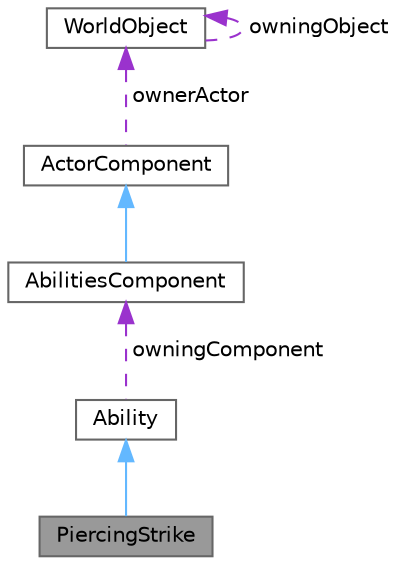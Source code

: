 digraph "PiercingStrike"
{
 // LATEX_PDF_SIZE
  bgcolor="transparent";
  edge [fontname=Helvetica,fontsize=10,labelfontname=Helvetica,labelfontsize=10];
  node [fontname=Helvetica,fontsize=10,shape=box,height=0.2,width=0.4];
  Node1 [label="PiercingStrike",height=0.2,width=0.4,color="gray40", fillcolor="grey60", style="filled", fontcolor="black",tooltip=" "];
  Node2 -> Node1 [dir="back",color="steelblue1",style="solid"];
  Node2 [label="Ability",height=0.2,width=0.4,color="gray40", fillcolor="white", style="filled",URL="$class_ability.html",tooltip="A base ability class, designed to be inherited and provided with functionality"];
  Node3 -> Node2 [dir="back",color="darkorchid3",style="dashed",label=" owningComponent" ];
  Node3 [label="AbilitiesComponent",height=0.2,width=0.4,color="gray40", fillcolor="white", style="filled",URL="$class_abilities_component.html",tooltip="A component allowing the object to use abilities @NOTE: Requires an attribute component to function p..."];
  Node4 -> Node3 [dir="back",color="steelblue1",style="solid"];
  Node4 [label="ActorComponent",height=0.2,width=0.4,color="gray40", fillcolor="white", style="filled",URL="$class_actor_component.html",tooltip="Base class to be derived for actor components"];
  Node5 -> Node4 [dir="back",color="darkorchid3",style="dashed",label=" ownerActor" ];
  Node5 [label="WorldObject",height=0.2,width=0.4,color="gray40", fillcolor="white", style="filled",URL="$class_world_object.html",tooltip=" "];
  Node5 -> Node5 [dir="back",color="darkorchid3",style="dashed",label=" owningObject" ];
}
